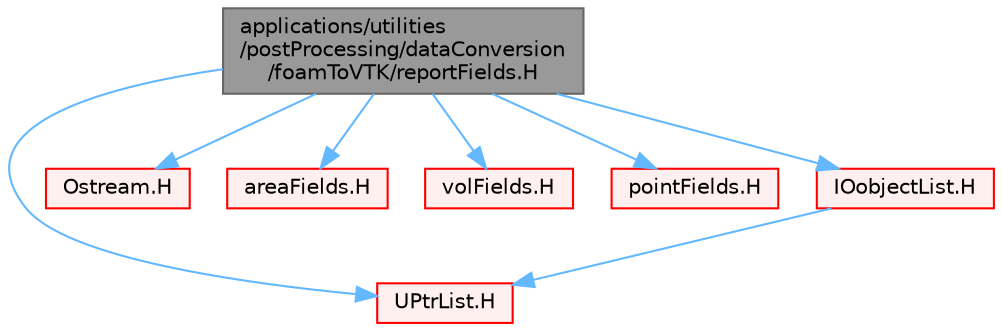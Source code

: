 digraph "applications/utilities/postProcessing/dataConversion/foamToVTK/reportFields.H"
{
 // LATEX_PDF_SIZE
  bgcolor="transparent";
  edge [fontname=Helvetica,fontsize=10,labelfontname=Helvetica,labelfontsize=10];
  node [fontname=Helvetica,fontsize=10,shape=box,height=0.2,width=0.4];
  Node1 [id="Node000001",label="applications/utilities\l/postProcessing/dataConversion\l/foamToVTK/reportFields.H",height=0.2,width=0.4,color="gray40", fillcolor="grey60", style="filled", fontcolor="black",tooltip=" "];
  Node1 -> Node2 [id="edge1_Node000001_Node000002",color="steelblue1",style="solid",tooltip=" "];
  Node2 [id="Node000002",label="UPtrList.H",height=0.2,width=0.4,color="red", fillcolor="#FFF0F0", style="filled",URL="$UPtrList_8H.html",tooltip=" "];
  Node1 -> Node39 [id="edge2_Node000001_Node000039",color="steelblue1",style="solid",tooltip=" "];
  Node39 [id="Node000039",label="Ostream.H",height=0.2,width=0.4,color="red", fillcolor="#FFF0F0", style="filled",URL="$Ostream_8H.html",tooltip=" "];
  Node1 -> Node91 [id="edge3_Node000001_Node000091",color="steelblue1",style="solid",tooltip=" "];
  Node91 [id="Node000091",label="areaFields.H",height=0.2,width=0.4,color="red", fillcolor="#FFF0F0", style="filled",URL="$areaFields_8H.html",tooltip=" "];
  Node1 -> Node385 [id="edge4_Node000001_Node000385",color="steelblue1",style="solid",tooltip=" "];
  Node385 [id="Node000385",label="volFields.H",height=0.2,width=0.4,color="red", fillcolor="#FFF0F0", style="filled",URL="$volFields_8H.html",tooltip=" "];
  Node1 -> Node405 [id="edge5_Node000001_Node000405",color="steelblue1",style="solid",tooltip=" "];
  Node405 [id="Node000405",label="pointFields.H",height=0.2,width=0.4,color="red", fillcolor="#FFF0F0", style="filled",URL="$pointFields_8H.html",tooltip=" "];
  Node1 -> Node414 [id="edge6_Node000001_Node000414",color="steelblue1",style="solid",tooltip=" "];
  Node414 [id="Node000414",label="IOobjectList.H",height=0.2,width=0.4,color="red", fillcolor="#FFF0F0", style="filled",URL="$IOobjectList_8H.html",tooltip=" "];
  Node414 -> Node2 [id="edge7_Node000414_Node000002",color="steelblue1",style="solid",tooltip=" "];
}
